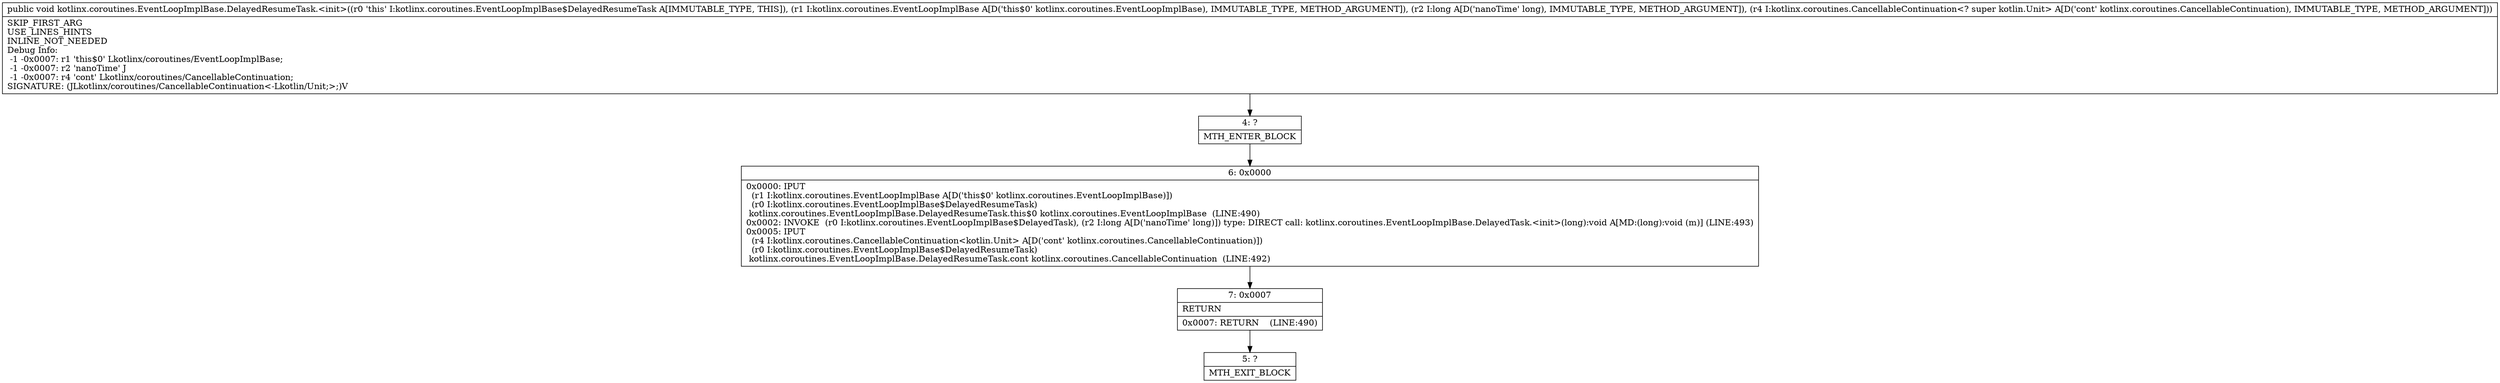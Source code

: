 digraph "CFG forkotlinx.coroutines.EventLoopImplBase.DelayedResumeTask.\<init\>(Lkotlinx\/coroutines\/EventLoopImplBase;JLkotlinx\/coroutines\/CancellableContinuation;)V" {
Node_4 [shape=record,label="{4\:\ ?|MTH_ENTER_BLOCK\l}"];
Node_6 [shape=record,label="{6\:\ 0x0000|0x0000: IPUT  \l  (r1 I:kotlinx.coroutines.EventLoopImplBase A[D('this$0' kotlinx.coroutines.EventLoopImplBase)])\l  (r0 I:kotlinx.coroutines.EventLoopImplBase$DelayedResumeTask)\l kotlinx.coroutines.EventLoopImplBase.DelayedResumeTask.this$0 kotlinx.coroutines.EventLoopImplBase  (LINE:490)\l0x0002: INVOKE  (r0 I:kotlinx.coroutines.EventLoopImplBase$DelayedTask), (r2 I:long A[D('nanoTime' long)]) type: DIRECT call: kotlinx.coroutines.EventLoopImplBase.DelayedTask.\<init\>(long):void A[MD:(long):void (m)] (LINE:493)\l0x0005: IPUT  \l  (r4 I:kotlinx.coroutines.CancellableContinuation\<kotlin.Unit\> A[D('cont' kotlinx.coroutines.CancellableContinuation)])\l  (r0 I:kotlinx.coroutines.EventLoopImplBase$DelayedResumeTask)\l kotlinx.coroutines.EventLoopImplBase.DelayedResumeTask.cont kotlinx.coroutines.CancellableContinuation  (LINE:492)\l}"];
Node_7 [shape=record,label="{7\:\ 0x0007|RETURN\l|0x0007: RETURN    (LINE:490)\l}"];
Node_5 [shape=record,label="{5\:\ ?|MTH_EXIT_BLOCK\l}"];
MethodNode[shape=record,label="{public void kotlinx.coroutines.EventLoopImplBase.DelayedResumeTask.\<init\>((r0 'this' I:kotlinx.coroutines.EventLoopImplBase$DelayedResumeTask A[IMMUTABLE_TYPE, THIS]), (r1 I:kotlinx.coroutines.EventLoopImplBase A[D('this$0' kotlinx.coroutines.EventLoopImplBase), IMMUTABLE_TYPE, METHOD_ARGUMENT]), (r2 I:long A[D('nanoTime' long), IMMUTABLE_TYPE, METHOD_ARGUMENT]), (r4 I:kotlinx.coroutines.CancellableContinuation\<? super kotlin.Unit\> A[D('cont' kotlinx.coroutines.CancellableContinuation), IMMUTABLE_TYPE, METHOD_ARGUMENT]))  | SKIP_FIRST_ARG\lUSE_LINES_HINTS\lINLINE_NOT_NEEDED\lDebug Info:\l  \-1 \-0x0007: r1 'this$0' Lkotlinx\/coroutines\/EventLoopImplBase;\l  \-1 \-0x0007: r2 'nanoTime' J\l  \-1 \-0x0007: r4 'cont' Lkotlinx\/coroutines\/CancellableContinuation;\lSIGNATURE: (JLkotlinx\/coroutines\/CancellableContinuation\<\-Lkotlin\/Unit;\>;)V\l}"];
MethodNode -> Node_4;Node_4 -> Node_6;
Node_6 -> Node_7;
Node_7 -> Node_5;
}

